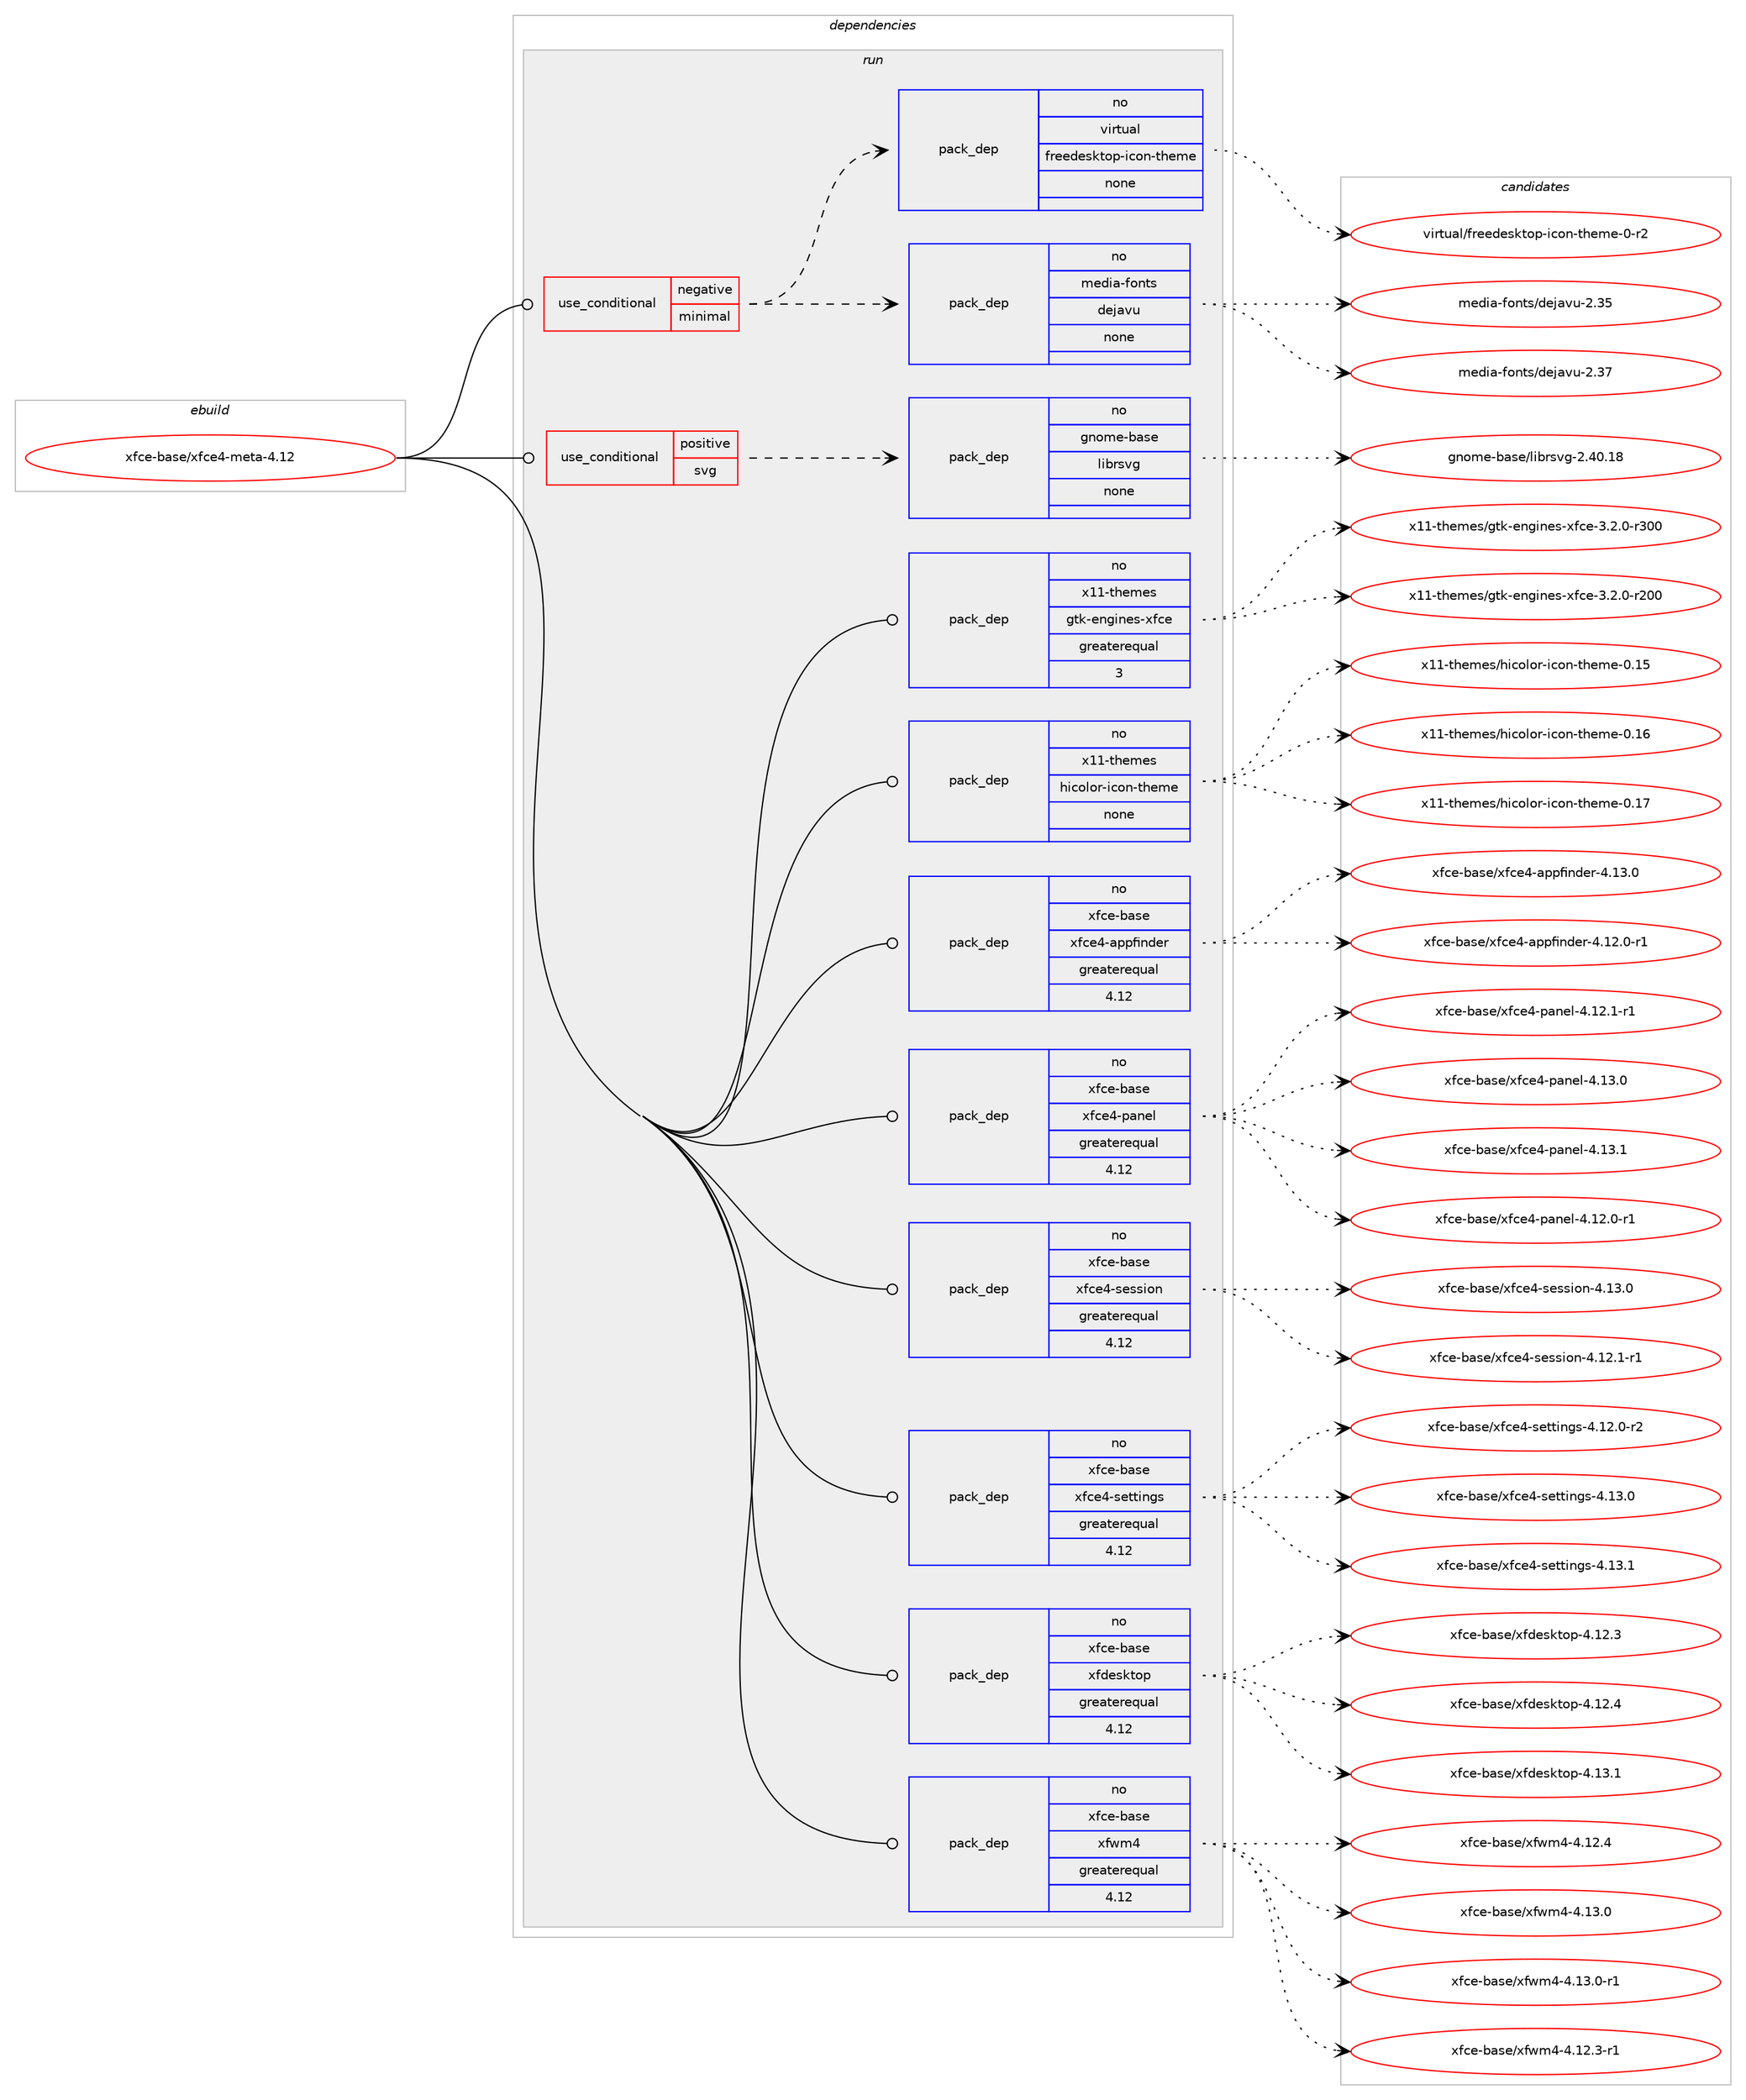 digraph prolog {

# *************
# Graph options
# *************

newrank=true;
concentrate=true;
compound=true;
graph [rankdir=LR,fontname=Helvetica,fontsize=10,ranksep=1.5];#, ranksep=2.5, nodesep=0.2];
edge  [arrowhead=vee];
node  [fontname=Helvetica,fontsize=10];

# **********
# The ebuild
# **********

subgraph cluster_leftcol {
color=gray;
rank=same;
label=<<i>ebuild</i>>;
id [label="xfce-base/xfce4-meta-4.12", color=red, width=4, href="../xfce-base/xfce4-meta-4.12.svg"];
}

# ****************
# The dependencies
# ****************

subgraph cluster_midcol {
color=gray;
label=<<i>dependencies</i>>;
subgraph cluster_compile {
fillcolor="#eeeeee";
style=filled;
label=<<i>compile</i>>;
}
subgraph cluster_compileandrun {
fillcolor="#eeeeee";
style=filled;
label=<<i>compile and run</i>>;
}
subgraph cluster_run {
fillcolor="#eeeeee";
style=filled;
label=<<i>run</i>>;
subgraph cond124605 {
dependency534704 [label=<<TABLE BORDER="0" CELLBORDER="1" CELLSPACING="0" CELLPADDING="4"><TR><TD ROWSPAN="3" CELLPADDING="10">use_conditional</TD></TR><TR><TD>negative</TD></TR><TR><TD>minimal</TD></TR></TABLE>>, shape=none, color=red];
subgraph pack399935 {
dependency534705 [label=<<TABLE BORDER="0" CELLBORDER="1" CELLSPACING="0" CELLPADDING="4" WIDTH="220"><TR><TD ROWSPAN="6" CELLPADDING="30">pack_dep</TD></TR><TR><TD WIDTH="110">no</TD></TR><TR><TD>media-fonts</TD></TR><TR><TD>dejavu</TD></TR><TR><TD>none</TD></TR><TR><TD></TD></TR></TABLE>>, shape=none, color=blue];
}
dependency534704:e -> dependency534705:w [weight=20,style="dashed",arrowhead="vee"];
subgraph pack399936 {
dependency534706 [label=<<TABLE BORDER="0" CELLBORDER="1" CELLSPACING="0" CELLPADDING="4" WIDTH="220"><TR><TD ROWSPAN="6" CELLPADDING="30">pack_dep</TD></TR><TR><TD WIDTH="110">no</TD></TR><TR><TD>virtual</TD></TR><TR><TD>freedesktop-icon-theme</TD></TR><TR><TD>none</TD></TR><TR><TD></TD></TR></TABLE>>, shape=none, color=blue];
}
dependency534704:e -> dependency534706:w [weight=20,style="dashed",arrowhead="vee"];
}
id:e -> dependency534704:w [weight=20,style="solid",arrowhead="odot"];
subgraph cond124606 {
dependency534707 [label=<<TABLE BORDER="0" CELLBORDER="1" CELLSPACING="0" CELLPADDING="4"><TR><TD ROWSPAN="3" CELLPADDING="10">use_conditional</TD></TR><TR><TD>positive</TD></TR><TR><TD>svg</TD></TR></TABLE>>, shape=none, color=red];
subgraph pack399937 {
dependency534708 [label=<<TABLE BORDER="0" CELLBORDER="1" CELLSPACING="0" CELLPADDING="4" WIDTH="220"><TR><TD ROWSPAN="6" CELLPADDING="30">pack_dep</TD></TR><TR><TD WIDTH="110">no</TD></TR><TR><TD>gnome-base</TD></TR><TR><TD>librsvg</TD></TR><TR><TD>none</TD></TR><TR><TD></TD></TR></TABLE>>, shape=none, color=blue];
}
dependency534707:e -> dependency534708:w [weight=20,style="dashed",arrowhead="vee"];
}
id:e -> dependency534707:w [weight=20,style="solid",arrowhead="odot"];
subgraph pack399938 {
dependency534709 [label=<<TABLE BORDER="0" CELLBORDER="1" CELLSPACING="0" CELLPADDING="4" WIDTH="220"><TR><TD ROWSPAN="6" CELLPADDING="30">pack_dep</TD></TR><TR><TD WIDTH="110">no</TD></TR><TR><TD>x11-themes</TD></TR><TR><TD>gtk-engines-xfce</TD></TR><TR><TD>greaterequal</TD></TR><TR><TD>3</TD></TR></TABLE>>, shape=none, color=blue];
}
id:e -> dependency534709:w [weight=20,style="solid",arrowhead="odot"];
subgraph pack399939 {
dependency534710 [label=<<TABLE BORDER="0" CELLBORDER="1" CELLSPACING="0" CELLPADDING="4" WIDTH="220"><TR><TD ROWSPAN="6" CELLPADDING="30">pack_dep</TD></TR><TR><TD WIDTH="110">no</TD></TR><TR><TD>x11-themes</TD></TR><TR><TD>hicolor-icon-theme</TD></TR><TR><TD>none</TD></TR><TR><TD></TD></TR></TABLE>>, shape=none, color=blue];
}
id:e -> dependency534710:w [weight=20,style="solid",arrowhead="odot"];
subgraph pack399940 {
dependency534711 [label=<<TABLE BORDER="0" CELLBORDER="1" CELLSPACING="0" CELLPADDING="4" WIDTH="220"><TR><TD ROWSPAN="6" CELLPADDING="30">pack_dep</TD></TR><TR><TD WIDTH="110">no</TD></TR><TR><TD>xfce-base</TD></TR><TR><TD>xfce4-appfinder</TD></TR><TR><TD>greaterequal</TD></TR><TR><TD>4.12</TD></TR></TABLE>>, shape=none, color=blue];
}
id:e -> dependency534711:w [weight=20,style="solid",arrowhead="odot"];
subgraph pack399941 {
dependency534712 [label=<<TABLE BORDER="0" CELLBORDER="1" CELLSPACING="0" CELLPADDING="4" WIDTH="220"><TR><TD ROWSPAN="6" CELLPADDING="30">pack_dep</TD></TR><TR><TD WIDTH="110">no</TD></TR><TR><TD>xfce-base</TD></TR><TR><TD>xfce4-panel</TD></TR><TR><TD>greaterequal</TD></TR><TR><TD>4.12</TD></TR></TABLE>>, shape=none, color=blue];
}
id:e -> dependency534712:w [weight=20,style="solid",arrowhead="odot"];
subgraph pack399942 {
dependency534713 [label=<<TABLE BORDER="0" CELLBORDER="1" CELLSPACING="0" CELLPADDING="4" WIDTH="220"><TR><TD ROWSPAN="6" CELLPADDING="30">pack_dep</TD></TR><TR><TD WIDTH="110">no</TD></TR><TR><TD>xfce-base</TD></TR><TR><TD>xfce4-session</TD></TR><TR><TD>greaterequal</TD></TR><TR><TD>4.12</TD></TR></TABLE>>, shape=none, color=blue];
}
id:e -> dependency534713:w [weight=20,style="solid",arrowhead="odot"];
subgraph pack399943 {
dependency534714 [label=<<TABLE BORDER="0" CELLBORDER="1" CELLSPACING="0" CELLPADDING="4" WIDTH="220"><TR><TD ROWSPAN="6" CELLPADDING="30">pack_dep</TD></TR><TR><TD WIDTH="110">no</TD></TR><TR><TD>xfce-base</TD></TR><TR><TD>xfce4-settings</TD></TR><TR><TD>greaterequal</TD></TR><TR><TD>4.12</TD></TR></TABLE>>, shape=none, color=blue];
}
id:e -> dependency534714:w [weight=20,style="solid",arrowhead="odot"];
subgraph pack399944 {
dependency534715 [label=<<TABLE BORDER="0" CELLBORDER="1" CELLSPACING="0" CELLPADDING="4" WIDTH="220"><TR><TD ROWSPAN="6" CELLPADDING="30">pack_dep</TD></TR><TR><TD WIDTH="110">no</TD></TR><TR><TD>xfce-base</TD></TR><TR><TD>xfdesktop</TD></TR><TR><TD>greaterequal</TD></TR><TR><TD>4.12</TD></TR></TABLE>>, shape=none, color=blue];
}
id:e -> dependency534715:w [weight=20,style="solid",arrowhead="odot"];
subgraph pack399945 {
dependency534716 [label=<<TABLE BORDER="0" CELLBORDER="1" CELLSPACING="0" CELLPADDING="4" WIDTH="220"><TR><TD ROWSPAN="6" CELLPADDING="30">pack_dep</TD></TR><TR><TD WIDTH="110">no</TD></TR><TR><TD>xfce-base</TD></TR><TR><TD>xfwm4</TD></TR><TR><TD>greaterequal</TD></TR><TR><TD>4.12</TD></TR></TABLE>>, shape=none, color=blue];
}
id:e -> dependency534716:w [weight=20,style="solid",arrowhead="odot"];
}
}

# **************
# The candidates
# **************

subgraph cluster_choices {
rank=same;
color=gray;
label=<<i>candidates</i>>;

subgraph choice399935 {
color=black;
nodesep=1;
choice109101100105974510211111011611547100101106971181174550465153 [label="media-fonts/dejavu-2.35", color=red, width=4,href="../media-fonts/dejavu-2.35.svg"];
choice109101100105974510211111011611547100101106971181174550465155 [label="media-fonts/dejavu-2.37", color=red, width=4,href="../media-fonts/dejavu-2.37.svg"];
dependency534705:e -> choice109101100105974510211111011611547100101106971181174550465153:w [style=dotted,weight="100"];
dependency534705:e -> choice109101100105974510211111011611547100101106971181174550465155:w [style=dotted,weight="100"];
}
subgraph choice399936 {
color=black;
nodesep=1;
choice118105114116117971084710211410110110010111510711611111245105991111104511610410110910145484511450 [label="virtual/freedesktop-icon-theme-0-r2", color=red, width=4,href="../virtual/freedesktop-icon-theme-0-r2.svg"];
dependency534706:e -> choice118105114116117971084710211410110110010111510711611111245105991111104511610410110910145484511450:w [style=dotted,weight="100"];
}
subgraph choice399937 {
color=black;
nodesep=1;
choice10311011110910145989711510147108105981141151181034550465248464956 [label="gnome-base/librsvg-2.40.18", color=red, width=4,href="../gnome-base/librsvg-2.40.18.svg"];
dependency534708:e -> choice10311011110910145989711510147108105981141151181034550465248464956:w [style=dotted,weight="100"];
}
subgraph choice399938 {
color=black;
nodesep=1;
choice1204949451161041011091011154710311610745101110103105110101115451201029910145514650464845114504848 [label="x11-themes/gtk-engines-xfce-3.2.0-r200", color=red, width=4,href="../x11-themes/gtk-engines-xfce-3.2.0-r200.svg"];
choice1204949451161041011091011154710311610745101110103105110101115451201029910145514650464845114514848 [label="x11-themes/gtk-engines-xfce-3.2.0-r300", color=red, width=4,href="../x11-themes/gtk-engines-xfce-3.2.0-r300.svg"];
dependency534709:e -> choice1204949451161041011091011154710311610745101110103105110101115451201029910145514650464845114504848:w [style=dotted,weight="100"];
dependency534709:e -> choice1204949451161041011091011154710311610745101110103105110101115451201029910145514650464845114514848:w [style=dotted,weight="100"];
}
subgraph choice399939 {
color=black;
nodesep=1;
choice12049494511610410110910111547104105991111081111144510599111110451161041011091014548464953 [label="x11-themes/hicolor-icon-theme-0.15", color=red, width=4,href="../x11-themes/hicolor-icon-theme-0.15.svg"];
choice12049494511610410110910111547104105991111081111144510599111110451161041011091014548464954 [label="x11-themes/hicolor-icon-theme-0.16", color=red, width=4,href="../x11-themes/hicolor-icon-theme-0.16.svg"];
choice12049494511610410110910111547104105991111081111144510599111110451161041011091014548464955 [label="x11-themes/hicolor-icon-theme-0.17", color=red, width=4,href="../x11-themes/hicolor-icon-theme-0.17.svg"];
dependency534710:e -> choice12049494511610410110910111547104105991111081111144510599111110451161041011091014548464953:w [style=dotted,weight="100"];
dependency534710:e -> choice12049494511610410110910111547104105991111081111144510599111110451161041011091014548464954:w [style=dotted,weight="100"];
dependency534710:e -> choice12049494511610410110910111547104105991111081111144510599111110451161041011091014548464955:w [style=dotted,weight="100"];
}
subgraph choice399940 {
color=black;
nodesep=1;
choice120102991014598971151014712010299101524597112112102105110100101114455246495046484511449 [label="xfce-base/xfce4-appfinder-4.12.0-r1", color=red, width=4,href="../xfce-base/xfce4-appfinder-4.12.0-r1.svg"];
choice12010299101459897115101471201029910152459711211210210511010010111445524649514648 [label="xfce-base/xfce4-appfinder-4.13.0", color=red, width=4,href="../xfce-base/xfce4-appfinder-4.13.0.svg"];
dependency534711:e -> choice120102991014598971151014712010299101524597112112102105110100101114455246495046484511449:w [style=dotted,weight="100"];
dependency534711:e -> choice12010299101459897115101471201029910152459711211210210511010010111445524649514648:w [style=dotted,weight="100"];
}
subgraph choice399941 {
color=black;
nodesep=1;
choice120102991014598971151014712010299101524511297110101108455246495046484511449 [label="xfce-base/xfce4-panel-4.12.0-r1", color=red, width=4,href="../xfce-base/xfce4-panel-4.12.0-r1.svg"];
choice120102991014598971151014712010299101524511297110101108455246495046494511449 [label="xfce-base/xfce4-panel-4.12.1-r1", color=red, width=4,href="../xfce-base/xfce4-panel-4.12.1-r1.svg"];
choice12010299101459897115101471201029910152451129711010110845524649514648 [label="xfce-base/xfce4-panel-4.13.0", color=red, width=4,href="../xfce-base/xfce4-panel-4.13.0.svg"];
choice12010299101459897115101471201029910152451129711010110845524649514649 [label="xfce-base/xfce4-panel-4.13.1", color=red, width=4,href="../xfce-base/xfce4-panel-4.13.1.svg"];
dependency534712:e -> choice120102991014598971151014712010299101524511297110101108455246495046484511449:w [style=dotted,weight="100"];
dependency534712:e -> choice120102991014598971151014712010299101524511297110101108455246495046494511449:w [style=dotted,weight="100"];
dependency534712:e -> choice12010299101459897115101471201029910152451129711010110845524649514648:w [style=dotted,weight="100"];
dependency534712:e -> choice12010299101459897115101471201029910152451129711010110845524649514649:w [style=dotted,weight="100"];
}
subgraph choice399942 {
color=black;
nodesep=1;
choice1201029910145989711510147120102991015245115101115115105111110455246495046494511449 [label="xfce-base/xfce4-session-4.12.1-r1", color=red, width=4,href="../xfce-base/xfce4-session-4.12.1-r1.svg"];
choice120102991014598971151014712010299101524511510111511510511111045524649514648 [label="xfce-base/xfce4-session-4.13.0", color=red, width=4,href="../xfce-base/xfce4-session-4.13.0.svg"];
dependency534713:e -> choice1201029910145989711510147120102991015245115101115115105111110455246495046494511449:w [style=dotted,weight="100"];
dependency534713:e -> choice120102991014598971151014712010299101524511510111511510511111045524649514648:w [style=dotted,weight="100"];
}
subgraph choice399943 {
color=black;
nodesep=1;
choice1201029910145989711510147120102991015245115101116116105110103115455246495046484511450 [label="xfce-base/xfce4-settings-4.12.0-r2", color=red, width=4,href="../xfce-base/xfce4-settings-4.12.0-r2.svg"];
choice120102991014598971151014712010299101524511510111611610511010311545524649514648 [label="xfce-base/xfce4-settings-4.13.0", color=red, width=4,href="../xfce-base/xfce4-settings-4.13.0.svg"];
choice120102991014598971151014712010299101524511510111611610511010311545524649514649 [label="xfce-base/xfce4-settings-4.13.1", color=red, width=4,href="../xfce-base/xfce4-settings-4.13.1.svg"];
dependency534714:e -> choice1201029910145989711510147120102991015245115101116116105110103115455246495046484511450:w [style=dotted,weight="100"];
dependency534714:e -> choice120102991014598971151014712010299101524511510111611610511010311545524649514648:w [style=dotted,weight="100"];
dependency534714:e -> choice120102991014598971151014712010299101524511510111611610511010311545524649514649:w [style=dotted,weight="100"];
}
subgraph choice399944 {
color=black;
nodesep=1;
choice120102991014598971151014712010210010111510711611111245524649504651 [label="xfce-base/xfdesktop-4.12.3", color=red, width=4,href="../xfce-base/xfdesktop-4.12.3.svg"];
choice120102991014598971151014712010210010111510711611111245524649504652 [label="xfce-base/xfdesktop-4.12.4", color=red, width=4,href="../xfce-base/xfdesktop-4.12.4.svg"];
choice120102991014598971151014712010210010111510711611111245524649514649 [label="xfce-base/xfdesktop-4.13.1", color=red, width=4,href="../xfce-base/xfdesktop-4.13.1.svg"];
dependency534715:e -> choice120102991014598971151014712010210010111510711611111245524649504651:w [style=dotted,weight="100"];
dependency534715:e -> choice120102991014598971151014712010210010111510711611111245524649504652:w [style=dotted,weight="100"];
dependency534715:e -> choice120102991014598971151014712010210010111510711611111245524649514649:w [style=dotted,weight="100"];
}
subgraph choice399945 {
color=black;
nodesep=1;
choice120102991014598971151014712010211910952455246495046514511449 [label="xfce-base/xfwm4-4.12.3-r1", color=red, width=4,href="../xfce-base/xfwm4-4.12.3-r1.svg"];
choice12010299101459897115101471201021191095245524649504652 [label="xfce-base/xfwm4-4.12.4", color=red, width=4,href="../xfce-base/xfwm4-4.12.4.svg"];
choice12010299101459897115101471201021191095245524649514648 [label="xfce-base/xfwm4-4.13.0", color=red, width=4,href="../xfce-base/xfwm4-4.13.0.svg"];
choice120102991014598971151014712010211910952455246495146484511449 [label="xfce-base/xfwm4-4.13.0-r1", color=red, width=4,href="../xfce-base/xfwm4-4.13.0-r1.svg"];
dependency534716:e -> choice120102991014598971151014712010211910952455246495046514511449:w [style=dotted,weight="100"];
dependency534716:e -> choice12010299101459897115101471201021191095245524649504652:w [style=dotted,weight="100"];
dependency534716:e -> choice12010299101459897115101471201021191095245524649514648:w [style=dotted,weight="100"];
dependency534716:e -> choice120102991014598971151014712010211910952455246495146484511449:w [style=dotted,weight="100"];
}
}

}
